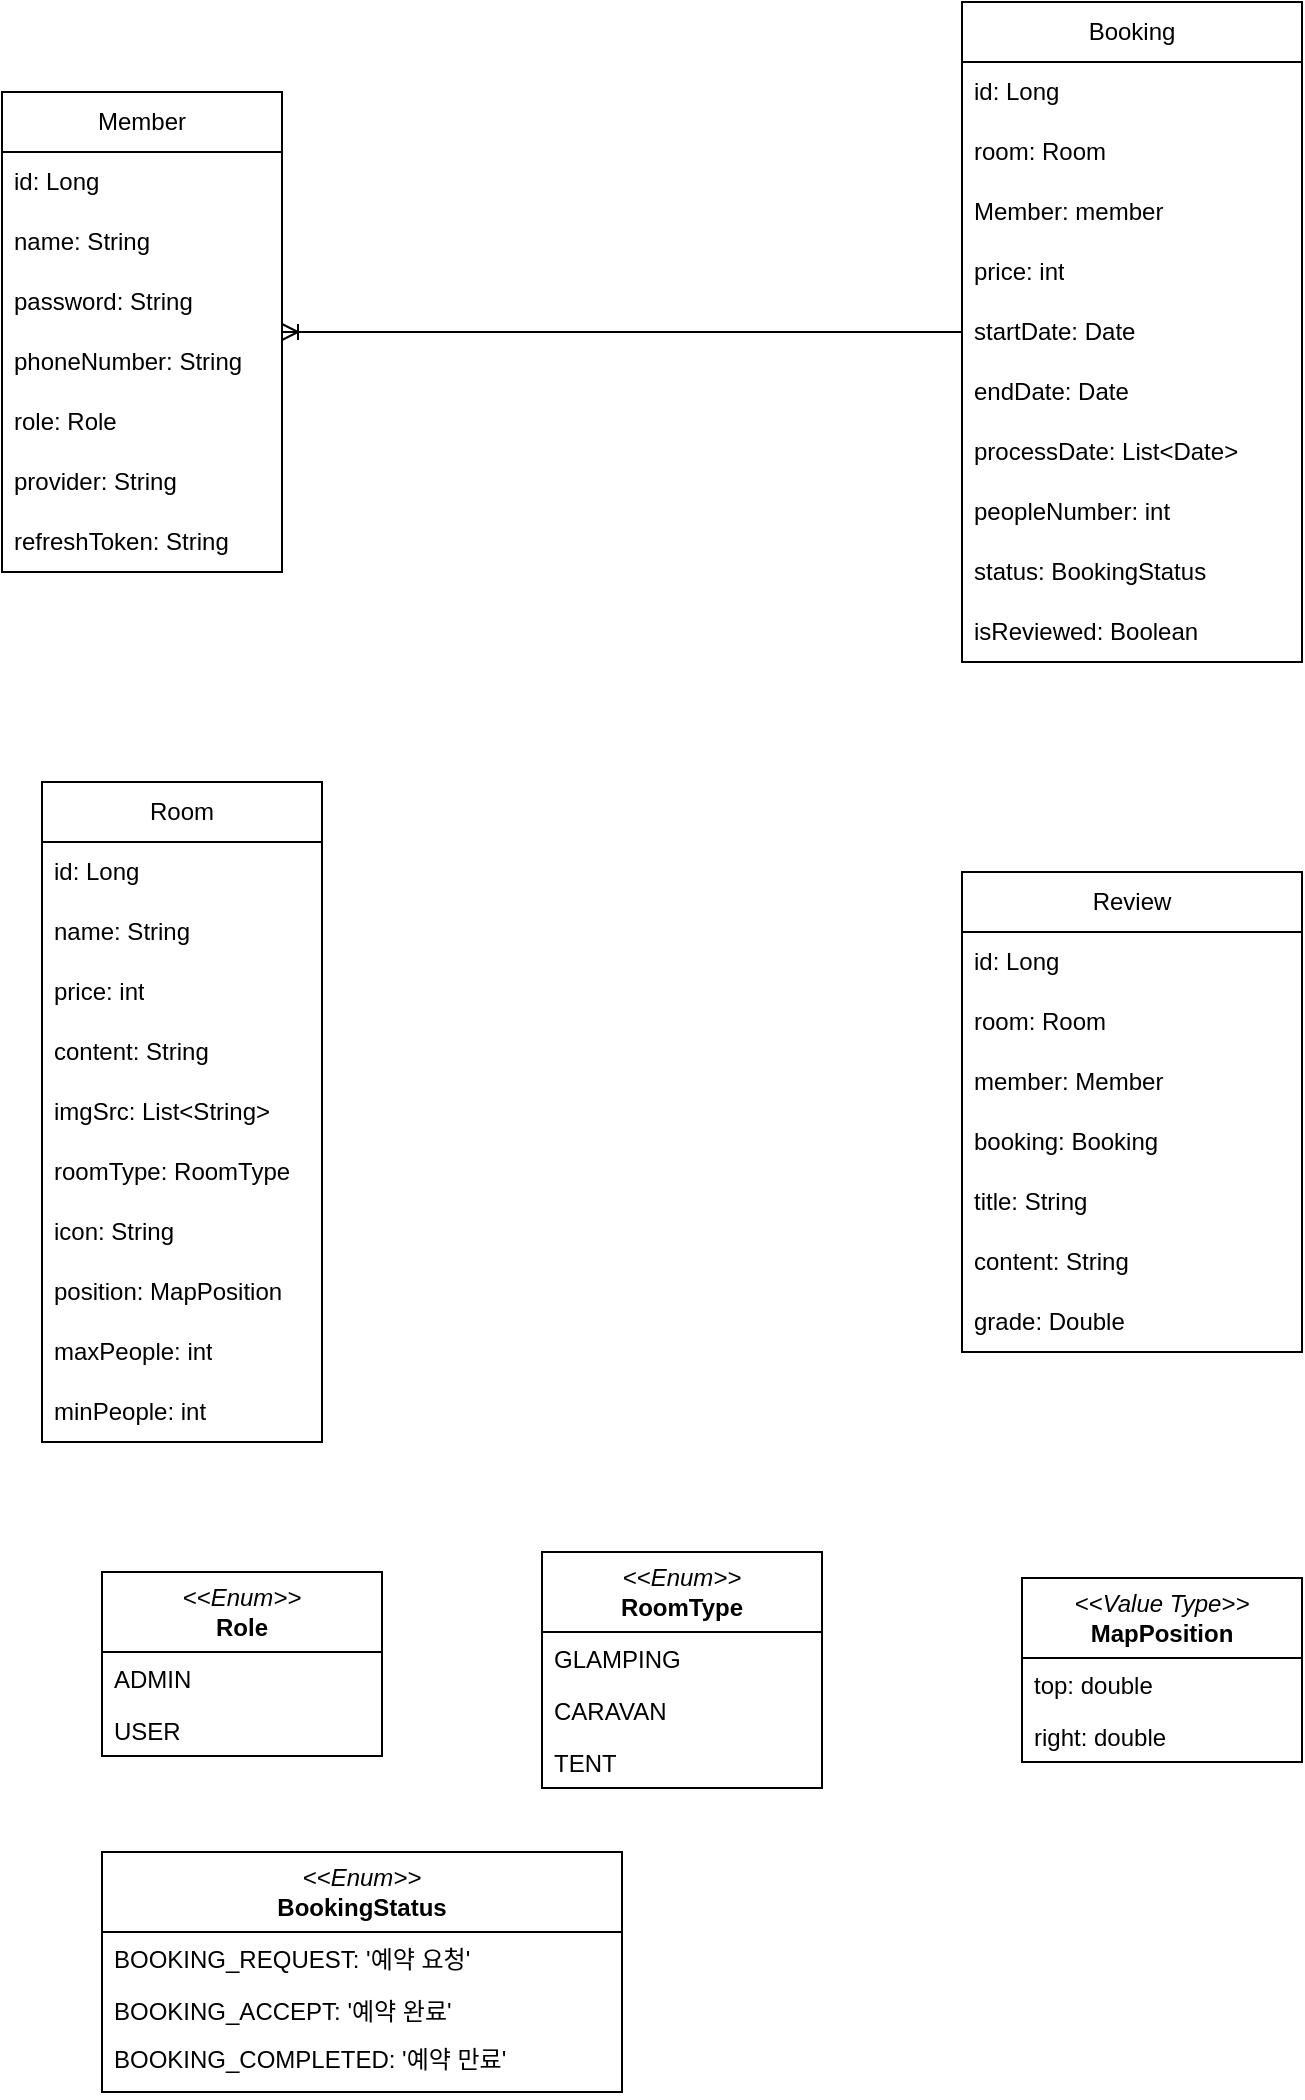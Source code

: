 <mxfile version="21.3.6" type="github">
  <diagram id="C5RBs43oDa-KdzZeNtuy" name="Page-1">
    <mxGraphModel dx="1134" dy="756" grid="1" gridSize="10" guides="1" tooltips="1" connect="1" arrows="1" fold="1" page="1" pageScale="1" pageWidth="2339" pageHeight="3300" math="0" shadow="0">
      <root>
        <mxCell id="WIyWlLk6GJQsqaUBKTNV-0" />
        <mxCell id="WIyWlLk6GJQsqaUBKTNV-1" parent="WIyWlLk6GJQsqaUBKTNV-0" />
        <mxCell id="GNKMzHsvgXv8EjFSDzN3-5" value="Member" style="swimlane;fontStyle=0;childLayout=stackLayout;horizontal=1;startSize=30;horizontalStack=0;resizeParent=1;resizeParentMax=0;resizeLast=0;collapsible=1;marginBottom=0;whiteSpace=wrap;html=1;" parent="WIyWlLk6GJQsqaUBKTNV-1" vertex="1">
          <mxGeometry x="90" y="70" width="140" height="240" as="geometry" />
        </mxCell>
        <mxCell id="GNKMzHsvgXv8EjFSDzN3-6" value="id: Long" style="text;strokeColor=none;fillColor=none;align=left;verticalAlign=middle;spacingLeft=4;spacingRight=4;overflow=hidden;points=[[0,0.5],[1,0.5]];portConstraint=eastwest;rotatable=0;whiteSpace=wrap;html=1;" parent="GNKMzHsvgXv8EjFSDzN3-5" vertex="1">
          <mxGeometry y="30" width="140" height="30" as="geometry" />
        </mxCell>
        <mxCell id="GNKMzHsvgXv8EjFSDzN3-7" value="name: String" style="text;strokeColor=none;fillColor=none;align=left;verticalAlign=middle;spacingLeft=4;spacingRight=4;overflow=hidden;points=[[0,0.5],[1,0.5]];portConstraint=eastwest;rotatable=0;whiteSpace=wrap;html=1;" parent="GNKMzHsvgXv8EjFSDzN3-5" vertex="1">
          <mxGeometry y="60" width="140" height="30" as="geometry" />
        </mxCell>
        <mxCell id="GNKMzHsvgXv8EjFSDzN3-10" value="password: String" style="text;strokeColor=none;fillColor=none;align=left;verticalAlign=middle;spacingLeft=4;spacingRight=4;overflow=hidden;points=[[0,0.5],[1,0.5]];portConstraint=eastwest;rotatable=0;whiteSpace=wrap;html=1;" parent="GNKMzHsvgXv8EjFSDzN3-5" vertex="1">
          <mxGeometry y="90" width="140" height="30" as="geometry" />
        </mxCell>
        <mxCell id="GNKMzHsvgXv8EjFSDzN3-8" value="phoneNumber: String" style="text;strokeColor=none;fillColor=none;align=left;verticalAlign=middle;spacingLeft=4;spacingRight=4;overflow=hidden;points=[[0,0.5],[1,0.5]];portConstraint=eastwest;rotatable=0;whiteSpace=wrap;html=1;" parent="GNKMzHsvgXv8EjFSDzN3-5" vertex="1">
          <mxGeometry y="120" width="140" height="30" as="geometry" />
        </mxCell>
        <mxCell id="GNKMzHsvgXv8EjFSDzN3-24" value="role: Role" style="text;strokeColor=none;fillColor=none;align=left;verticalAlign=middle;spacingLeft=4;spacingRight=4;overflow=hidden;points=[[0,0.5],[1,0.5]];portConstraint=eastwest;rotatable=0;whiteSpace=wrap;html=1;" parent="GNKMzHsvgXv8EjFSDzN3-5" vertex="1">
          <mxGeometry y="150" width="140" height="30" as="geometry" />
        </mxCell>
        <mxCell id="GNKMzHsvgXv8EjFSDzN3-25" value="provider: String" style="text;strokeColor=none;fillColor=none;align=left;verticalAlign=middle;spacingLeft=4;spacingRight=4;overflow=hidden;points=[[0,0.5],[1,0.5]];portConstraint=eastwest;rotatable=0;whiteSpace=wrap;html=1;" parent="GNKMzHsvgXv8EjFSDzN3-5" vertex="1">
          <mxGeometry y="180" width="140" height="30" as="geometry" />
        </mxCell>
        <mxCell id="GNKMzHsvgXv8EjFSDzN3-26" value="refreshToken: String" style="text;strokeColor=none;fillColor=none;align=left;verticalAlign=middle;spacingLeft=4;spacingRight=4;overflow=hidden;points=[[0,0.5],[1,0.5]];portConstraint=eastwest;rotatable=0;whiteSpace=wrap;html=1;" parent="GNKMzHsvgXv8EjFSDzN3-5" vertex="1">
          <mxGeometry y="210" width="140" height="30" as="geometry" />
        </mxCell>
        <mxCell id="GNKMzHsvgXv8EjFSDzN3-18" value="&lt;i&gt;&amp;lt;&amp;lt;Enum&amp;gt;&amp;gt;&lt;/i&gt;&lt;br&gt;&lt;b&gt;Role&lt;/b&gt;" style="swimlane;fontStyle=0;childLayout=stackLayout;horizontal=1;startSize=40;fillColor=none;horizontalStack=0;resizeParent=1;resizeParentMax=0;resizeLast=0;collapsible=1;marginBottom=0;whiteSpace=wrap;html=1;" parent="WIyWlLk6GJQsqaUBKTNV-1" vertex="1">
          <mxGeometry x="140" y="810" width="140" height="92" as="geometry" />
        </mxCell>
        <mxCell id="GNKMzHsvgXv8EjFSDzN3-19" value="ADMIN" style="text;strokeColor=none;fillColor=none;align=left;verticalAlign=top;spacingLeft=4;spacingRight=4;overflow=hidden;rotatable=0;points=[[0,0.5],[1,0.5]];portConstraint=eastwest;whiteSpace=wrap;html=1;" parent="GNKMzHsvgXv8EjFSDzN3-18" vertex="1">
          <mxGeometry y="40" width="140" height="26" as="geometry" />
        </mxCell>
        <mxCell id="GNKMzHsvgXv8EjFSDzN3-20" value="USER&lt;br&gt;" style="text;strokeColor=none;fillColor=none;align=left;verticalAlign=top;spacingLeft=4;spacingRight=4;overflow=hidden;rotatable=0;points=[[0,0.5],[1,0.5]];portConstraint=eastwest;whiteSpace=wrap;html=1;" parent="GNKMzHsvgXv8EjFSDzN3-18" vertex="1">
          <mxGeometry y="66" width="140" height="26" as="geometry" />
        </mxCell>
        <mxCell id="GNKMzHsvgXv8EjFSDzN3-28" value="Room" style="swimlane;fontStyle=0;childLayout=stackLayout;horizontal=1;startSize=30;horizontalStack=0;resizeParent=1;resizeParentMax=0;resizeLast=0;collapsible=1;marginBottom=0;whiteSpace=wrap;html=1;" parent="WIyWlLk6GJQsqaUBKTNV-1" vertex="1">
          <mxGeometry x="110" y="415" width="140" height="330" as="geometry" />
        </mxCell>
        <mxCell id="GNKMzHsvgXv8EjFSDzN3-29" value="id: Long" style="text;strokeColor=none;fillColor=none;align=left;verticalAlign=middle;spacingLeft=4;spacingRight=4;overflow=hidden;points=[[0,0.5],[1,0.5]];portConstraint=eastwest;rotatable=0;whiteSpace=wrap;html=1;" parent="GNKMzHsvgXv8EjFSDzN3-28" vertex="1">
          <mxGeometry y="30" width="140" height="30" as="geometry" />
        </mxCell>
        <mxCell id="GNKMzHsvgXv8EjFSDzN3-30" value="name: String" style="text;strokeColor=none;fillColor=none;align=left;verticalAlign=middle;spacingLeft=4;spacingRight=4;overflow=hidden;points=[[0,0.5],[1,0.5]];portConstraint=eastwest;rotatable=0;whiteSpace=wrap;html=1;" parent="GNKMzHsvgXv8EjFSDzN3-28" vertex="1">
          <mxGeometry y="60" width="140" height="30" as="geometry" />
        </mxCell>
        <mxCell id="GNKMzHsvgXv8EjFSDzN3-31" value="price: int" style="text;strokeColor=none;fillColor=none;align=left;verticalAlign=middle;spacingLeft=4;spacingRight=4;overflow=hidden;points=[[0,0.5],[1,0.5]];portConstraint=eastwest;rotatable=0;whiteSpace=wrap;html=1;" parent="GNKMzHsvgXv8EjFSDzN3-28" vertex="1">
          <mxGeometry y="90" width="140" height="30" as="geometry" />
        </mxCell>
        <mxCell id="GNKMzHsvgXv8EjFSDzN3-32" value="content: String" style="text;strokeColor=none;fillColor=none;align=left;verticalAlign=middle;spacingLeft=4;spacingRight=4;overflow=hidden;points=[[0,0.5],[1,0.5]];portConstraint=eastwest;rotatable=0;whiteSpace=wrap;html=1;" parent="GNKMzHsvgXv8EjFSDzN3-28" vertex="1">
          <mxGeometry y="120" width="140" height="30" as="geometry" />
        </mxCell>
        <mxCell id="GNKMzHsvgXv8EjFSDzN3-33" value="imgSrc: List&amp;lt;String&amp;gt;" style="text;strokeColor=none;fillColor=none;align=left;verticalAlign=middle;spacingLeft=4;spacingRight=4;overflow=hidden;points=[[0,0.5],[1,0.5]];portConstraint=eastwest;rotatable=0;whiteSpace=wrap;html=1;" parent="GNKMzHsvgXv8EjFSDzN3-28" vertex="1">
          <mxGeometry y="150" width="140" height="30" as="geometry" />
        </mxCell>
        <mxCell id="GNKMzHsvgXv8EjFSDzN3-34" value="roomType: RoomType" style="text;strokeColor=none;fillColor=none;align=left;verticalAlign=middle;spacingLeft=4;spacingRight=4;overflow=hidden;points=[[0,0.5],[1,0.5]];portConstraint=eastwest;rotatable=0;whiteSpace=wrap;html=1;" parent="GNKMzHsvgXv8EjFSDzN3-28" vertex="1">
          <mxGeometry y="180" width="140" height="30" as="geometry" />
        </mxCell>
        <mxCell id="GNKMzHsvgXv8EjFSDzN3-35" value="icon: String" style="text;strokeColor=none;fillColor=none;align=left;verticalAlign=middle;spacingLeft=4;spacingRight=4;overflow=hidden;points=[[0,0.5],[1,0.5]];portConstraint=eastwest;rotatable=0;whiteSpace=wrap;html=1;" parent="GNKMzHsvgXv8EjFSDzN3-28" vertex="1">
          <mxGeometry y="210" width="140" height="30" as="geometry" />
        </mxCell>
        <mxCell id="GNKMzHsvgXv8EjFSDzN3-40" value="position: MapPosition" style="text;strokeColor=none;fillColor=none;align=left;verticalAlign=middle;spacingLeft=4;spacingRight=4;overflow=hidden;points=[[0,0.5],[1,0.5]];portConstraint=eastwest;rotatable=0;whiteSpace=wrap;html=1;" parent="GNKMzHsvgXv8EjFSDzN3-28" vertex="1">
          <mxGeometry y="240" width="140" height="30" as="geometry" />
        </mxCell>
        <mxCell id="GNKMzHsvgXv8EjFSDzN3-41" value="maxPeople: int" style="text;strokeColor=none;fillColor=none;align=left;verticalAlign=middle;spacingLeft=4;spacingRight=4;overflow=hidden;points=[[0,0.5],[1,0.5]];portConstraint=eastwest;rotatable=0;whiteSpace=wrap;html=1;" parent="GNKMzHsvgXv8EjFSDzN3-28" vertex="1">
          <mxGeometry y="270" width="140" height="30" as="geometry" />
        </mxCell>
        <mxCell id="GNKMzHsvgXv8EjFSDzN3-42" value="minPeople: int" style="text;strokeColor=none;fillColor=none;align=left;verticalAlign=middle;spacingLeft=4;spacingRight=4;overflow=hidden;points=[[0,0.5],[1,0.5]];portConstraint=eastwest;rotatable=0;whiteSpace=wrap;html=1;" parent="GNKMzHsvgXv8EjFSDzN3-28" vertex="1">
          <mxGeometry y="300" width="140" height="30" as="geometry" />
        </mxCell>
        <mxCell id="GNKMzHsvgXv8EjFSDzN3-36" value="&lt;i&gt;&amp;lt;&amp;lt;Enum&amp;gt;&amp;gt;&lt;/i&gt;&lt;br&gt;&lt;b&gt;RoomType&lt;/b&gt;" style="swimlane;fontStyle=0;childLayout=stackLayout;horizontal=1;startSize=40;fillColor=none;horizontalStack=0;resizeParent=1;resizeParentMax=0;resizeLast=0;collapsible=1;marginBottom=0;whiteSpace=wrap;html=1;" parent="WIyWlLk6GJQsqaUBKTNV-1" vertex="1">
          <mxGeometry x="360" y="800" width="140" height="118" as="geometry" />
        </mxCell>
        <mxCell id="GNKMzHsvgXv8EjFSDzN3-37" value="GLAMPING" style="text;strokeColor=none;fillColor=none;align=left;verticalAlign=top;spacingLeft=4;spacingRight=4;overflow=hidden;rotatable=0;points=[[0,0.5],[1,0.5]];portConstraint=eastwest;whiteSpace=wrap;html=1;" parent="GNKMzHsvgXv8EjFSDzN3-36" vertex="1">
          <mxGeometry y="40" width="140" height="26" as="geometry" />
        </mxCell>
        <mxCell id="GNKMzHsvgXv8EjFSDzN3-38" value="CARAVAN" style="text;strokeColor=none;fillColor=none;align=left;verticalAlign=top;spacingLeft=4;spacingRight=4;overflow=hidden;rotatable=0;points=[[0,0.5],[1,0.5]];portConstraint=eastwest;whiteSpace=wrap;html=1;" parent="GNKMzHsvgXv8EjFSDzN3-36" vertex="1">
          <mxGeometry y="66" width="140" height="26" as="geometry" />
        </mxCell>
        <mxCell id="GNKMzHsvgXv8EjFSDzN3-39" value="TENT" style="text;strokeColor=none;fillColor=none;align=left;verticalAlign=top;spacingLeft=4;spacingRight=4;overflow=hidden;rotatable=0;points=[[0,0.5],[1,0.5]];portConstraint=eastwest;whiteSpace=wrap;html=1;" parent="GNKMzHsvgXv8EjFSDzN3-36" vertex="1">
          <mxGeometry y="92" width="140" height="26" as="geometry" />
        </mxCell>
        <mxCell id="GNKMzHsvgXv8EjFSDzN3-43" value="&lt;i&gt;&amp;lt;&amp;lt;Value Type&amp;gt;&amp;gt;&lt;/i&gt;&lt;br&gt;&lt;b&gt;MapPosition&lt;/b&gt;" style="swimlane;fontStyle=0;childLayout=stackLayout;horizontal=1;startSize=40;fillColor=none;horizontalStack=0;resizeParent=1;resizeParentMax=0;resizeLast=0;collapsible=1;marginBottom=0;whiteSpace=wrap;html=1;" parent="WIyWlLk6GJQsqaUBKTNV-1" vertex="1">
          <mxGeometry x="600" y="813" width="140" height="92" as="geometry" />
        </mxCell>
        <mxCell id="GNKMzHsvgXv8EjFSDzN3-44" value="top: double" style="text;strokeColor=none;fillColor=none;align=left;verticalAlign=top;spacingLeft=4;spacingRight=4;overflow=hidden;rotatable=0;points=[[0,0.5],[1,0.5]];portConstraint=eastwest;whiteSpace=wrap;html=1;" parent="GNKMzHsvgXv8EjFSDzN3-43" vertex="1">
          <mxGeometry y="40" width="140" height="26" as="geometry" />
        </mxCell>
        <mxCell id="GNKMzHsvgXv8EjFSDzN3-45" value="right: double" style="text;strokeColor=none;fillColor=none;align=left;verticalAlign=top;spacingLeft=4;spacingRight=4;overflow=hidden;rotatable=0;points=[[0,0.5],[1,0.5]];portConstraint=eastwest;whiteSpace=wrap;html=1;" parent="GNKMzHsvgXv8EjFSDzN3-43" vertex="1">
          <mxGeometry y="66" width="140" height="26" as="geometry" />
        </mxCell>
        <mxCell id="GNKMzHsvgXv8EjFSDzN3-47" value="Booking" style="swimlane;fontStyle=0;childLayout=stackLayout;horizontal=1;startSize=30;horizontalStack=0;resizeParent=1;resizeParentMax=0;resizeLast=0;collapsible=1;marginBottom=0;whiteSpace=wrap;html=1;" parent="WIyWlLk6GJQsqaUBKTNV-1" vertex="1">
          <mxGeometry x="570" y="25" width="170" height="330" as="geometry" />
        </mxCell>
        <mxCell id="GNKMzHsvgXv8EjFSDzN3-48" value="id: Long" style="text;strokeColor=none;fillColor=none;align=left;verticalAlign=middle;spacingLeft=4;spacingRight=4;overflow=hidden;points=[[0,0.5],[1,0.5]];portConstraint=eastwest;rotatable=0;whiteSpace=wrap;html=1;" parent="GNKMzHsvgXv8EjFSDzN3-47" vertex="1">
          <mxGeometry y="30" width="170" height="30" as="geometry" />
        </mxCell>
        <mxCell id="GNKMzHsvgXv8EjFSDzN3-49" value="room: Room" style="text;strokeColor=none;fillColor=none;align=left;verticalAlign=middle;spacingLeft=4;spacingRight=4;overflow=hidden;points=[[0,0.5],[1,0.5]];portConstraint=eastwest;rotatable=0;whiteSpace=wrap;html=1;" parent="GNKMzHsvgXv8EjFSDzN3-47" vertex="1">
          <mxGeometry y="60" width="170" height="30" as="geometry" />
        </mxCell>
        <mxCell id="GNKMzHsvgXv8EjFSDzN3-50" value="Member: member" style="text;strokeColor=none;fillColor=none;align=left;verticalAlign=middle;spacingLeft=4;spacingRight=4;overflow=hidden;points=[[0,0.5],[1,0.5]];portConstraint=eastwest;rotatable=0;whiteSpace=wrap;html=1;" parent="GNKMzHsvgXv8EjFSDzN3-47" vertex="1">
          <mxGeometry y="90" width="170" height="30" as="geometry" />
        </mxCell>
        <mxCell id="GNKMzHsvgXv8EjFSDzN3-51" value="price: int" style="text;strokeColor=none;fillColor=none;align=left;verticalAlign=middle;spacingLeft=4;spacingRight=4;overflow=hidden;points=[[0,0.5],[1,0.5]];portConstraint=eastwest;rotatable=0;whiteSpace=wrap;html=1;" parent="GNKMzHsvgXv8EjFSDzN3-47" vertex="1">
          <mxGeometry y="120" width="170" height="30" as="geometry" />
        </mxCell>
        <mxCell id="GNKMzHsvgXv8EjFSDzN3-52" value="startDate: Date" style="text;strokeColor=none;fillColor=none;align=left;verticalAlign=middle;spacingLeft=4;spacingRight=4;overflow=hidden;points=[[0,0.5],[1,0.5]];portConstraint=eastwest;rotatable=0;whiteSpace=wrap;html=1;" parent="GNKMzHsvgXv8EjFSDzN3-47" vertex="1">
          <mxGeometry y="150" width="170" height="30" as="geometry" />
        </mxCell>
        <mxCell id="GNKMzHsvgXv8EjFSDzN3-53" value="endDate: Date" style="text;strokeColor=none;fillColor=none;align=left;verticalAlign=middle;spacingLeft=4;spacingRight=4;overflow=hidden;points=[[0,0.5],[1,0.5]];portConstraint=eastwest;rotatable=0;whiteSpace=wrap;html=1;" parent="GNKMzHsvgXv8EjFSDzN3-47" vertex="1">
          <mxGeometry y="180" width="170" height="30" as="geometry" />
        </mxCell>
        <mxCell id="GNKMzHsvgXv8EjFSDzN3-54" value="processDate: List&amp;lt;Date&amp;gt;" style="text;strokeColor=none;fillColor=none;align=left;verticalAlign=middle;spacingLeft=4;spacingRight=4;overflow=hidden;points=[[0,0.5],[1,0.5]];portConstraint=eastwest;rotatable=0;whiteSpace=wrap;html=1;" parent="GNKMzHsvgXv8EjFSDzN3-47" vertex="1">
          <mxGeometry y="210" width="170" height="30" as="geometry" />
        </mxCell>
        <mxCell id="GNKMzHsvgXv8EjFSDzN3-55" value="peopleNumber: int" style="text;strokeColor=none;fillColor=none;align=left;verticalAlign=middle;spacingLeft=4;spacingRight=4;overflow=hidden;points=[[0,0.5],[1,0.5]];portConstraint=eastwest;rotatable=0;whiteSpace=wrap;html=1;" parent="GNKMzHsvgXv8EjFSDzN3-47" vertex="1">
          <mxGeometry y="240" width="170" height="30" as="geometry" />
        </mxCell>
        <mxCell id="GNKMzHsvgXv8EjFSDzN3-56" value="status: BookingStatus" style="text;strokeColor=none;fillColor=none;align=left;verticalAlign=middle;spacingLeft=4;spacingRight=4;overflow=hidden;points=[[0,0.5],[1,0.5]];portConstraint=eastwest;rotatable=0;whiteSpace=wrap;html=1;" parent="GNKMzHsvgXv8EjFSDzN3-47" vertex="1">
          <mxGeometry y="270" width="170" height="30" as="geometry" />
        </mxCell>
        <mxCell id="GNKMzHsvgXv8EjFSDzN3-57" value="isReviewed: Boolean" style="text;strokeColor=none;fillColor=none;align=left;verticalAlign=middle;spacingLeft=4;spacingRight=4;overflow=hidden;points=[[0,0.5],[1,0.5]];portConstraint=eastwest;rotatable=0;whiteSpace=wrap;html=1;" parent="GNKMzHsvgXv8EjFSDzN3-47" vertex="1">
          <mxGeometry y="300" width="170" height="30" as="geometry" />
        </mxCell>
        <mxCell id="GNKMzHsvgXv8EjFSDzN3-58" value="&lt;i&gt;&amp;lt;&amp;lt;Enum&amp;gt;&amp;gt;&lt;/i&gt;&lt;br&gt;&lt;b&gt;BookingStatus&lt;/b&gt;" style="swimlane;fontStyle=0;childLayout=stackLayout;horizontal=1;startSize=40;fillColor=none;horizontalStack=0;resizeParent=1;resizeParentMax=0;resizeLast=0;collapsible=1;marginBottom=0;whiteSpace=wrap;html=1;" parent="WIyWlLk6GJQsqaUBKTNV-1" vertex="1">
          <mxGeometry x="140" y="950" width="260" height="120" as="geometry" />
        </mxCell>
        <mxCell id="GNKMzHsvgXv8EjFSDzN3-59" value="BOOKING_REQUEST: &#39;예약 요청&#39;" style="text;strokeColor=none;fillColor=none;align=left;verticalAlign=top;spacingLeft=4;spacingRight=4;overflow=hidden;rotatable=0;points=[[0,0.5],[1,0.5]];portConstraint=eastwest;whiteSpace=wrap;html=1;" parent="GNKMzHsvgXv8EjFSDzN3-58" vertex="1">
          <mxGeometry y="40" width="260" height="26" as="geometry" />
        </mxCell>
        <mxCell id="GNKMzHsvgXv8EjFSDzN3-60" value="BOOKING_ACCEPT: &#39;예약 완료&#39;" style="text;strokeColor=none;fillColor=none;align=left;verticalAlign=top;spacingLeft=4;spacingRight=4;overflow=hidden;rotatable=0;points=[[0,0.5],[1,0.5]];portConstraint=eastwest;whiteSpace=wrap;html=1;" parent="GNKMzHsvgXv8EjFSDzN3-58" vertex="1">
          <mxGeometry y="66" width="260" height="24" as="geometry" />
        </mxCell>
        <mxCell id="GNKMzHsvgXv8EjFSDzN3-61" value="BOOKING_COMPLETED: &#39;예약 만료&#39;" style="text;strokeColor=none;fillColor=none;align=left;verticalAlign=top;spacingLeft=4;spacingRight=4;overflow=hidden;rotatable=0;points=[[0,0.5],[1,0.5]];portConstraint=eastwest;whiteSpace=wrap;html=1;" parent="GNKMzHsvgXv8EjFSDzN3-58" vertex="1">
          <mxGeometry y="90" width="260" height="30" as="geometry" />
        </mxCell>
        <mxCell id="GNKMzHsvgXv8EjFSDzN3-62" value="Review" style="swimlane;fontStyle=0;childLayout=stackLayout;horizontal=1;startSize=30;horizontalStack=0;resizeParent=1;resizeParentMax=0;resizeLast=0;collapsible=1;marginBottom=0;whiteSpace=wrap;html=1;" parent="WIyWlLk6GJQsqaUBKTNV-1" vertex="1">
          <mxGeometry x="570" y="460" width="170" height="240" as="geometry" />
        </mxCell>
        <mxCell id="GNKMzHsvgXv8EjFSDzN3-63" value="id: Long" style="text;strokeColor=none;fillColor=none;align=left;verticalAlign=middle;spacingLeft=4;spacingRight=4;overflow=hidden;points=[[0,0.5],[1,0.5]];portConstraint=eastwest;rotatable=0;whiteSpace=wrap;html=1;" parent="GNKMzHsvgXv8EjFSDzN3-62" vertex="1">
          <mxGeometry y="30" width="170" height="30" as="geometry" />
        </mxCell>
        <mxCell id="GNKMzHsvgXv8EjFSDzN3-64" value="room: Room" style="text;strokeColor=none;fillColor=none;align=left;verticalAlign=middle;spacingLeft=4;spacingRight=4;overflow=hidden;points=[[0,0.5],[1,0.5]];portConstraint=eastwest;rotatable=0;whiteSpace=wrap;html=1;" parent="GNKMzHsvgXv8EjFSDzN3-62" vertex="1">
          <mxGeometry y="60" width="170" height="30" as="geometry" />
        </mxCell>
        <mxCell id="GNKMzHsvgXv8EjFSDzN3-65" value="member: Member" style="text;strokeColor=none;fillColor=none;align=left;verticalAlign=middle;spacingLeft=4;spacingRight=4;overflow=hidden;points=[[0,0.5],[1,0.5]];portConstraint=eastwest;rotatable=0;whiteSpace=wrap;html=1;" parent="GNKMzHsvgXv8EjFSDzN3-62" vertex="1">
          <mxGeometry y="90" width="170" height="30" as="geometry" />
        </mxCell>
        <mxCell id="GNKMzHsvgXv8EjFSDzN3-66" value="booking: Booking" style="text;strokeColor=none;fillColor=none;align=left;verticalAlign=middle;spacingLeft=4;spacingRight=4;overflow=hidden;points=[[0,0.5],[1,0.5]];portConstraint=eastwest;rotatable=0;whiteSpace=wrap;html=1;" parent="GNKMzHsvgXv8EjFSDzN3-62" vertex="1">
          <mxGeometry y="120" width="170" height="30" as="geometry" />
        </mxCell>
        <mxCell id="GNKMzHsvgXv8EjFSDzN3-67" value="title: String" style="text;strokeColor=none;fillColor=none;align=left;verticalAlign=middle;spacingLeft=4;spacingRight=4;overflow=hidden;points=[[0,0.5],[1,0.5]];portConstraint=eastwest;rotatable=0;whiteSpace=wrap;html=1;" parent="GNKMzHsvgXv8EjFSDzN3-62" vertex="1">
          <mxGeometry y="150" width="170" height="30" as="geometry" />
        </mxCell>
        <mxCell id="GNKMzHsvgXv8EjFSDzN3-68" value="content: String" style="text;strokeColor=none;fillColor=none;align=left;verticalAlign=middle;spacingLeft=4;spacingRight=4;overflow=hidden;points=[[0,0.5],[1,0.5]];portConstraint=eastwest;rotatable=0;whiteSpace=wrap;html=1;" parent="GNKMzHsvgXv8EjFSDzN3-62" vertex="1">
          <mxGeometry y="180" width="170" height="30" as="geometry" />
        </mxCell>
        <mxCell id="GNKMzHsvgXv8EjFSDzN3-69" value="grade: Double" style="text;strokeColor=none;fillColor=none;align=left;verticalAlign=middle;spacingLeft=4;spacingRight=4;overflow=hidden;points=[[0,0.5],[1,0.5]];portConstraint=eastwest;rotatable=0;whiteSpace=wrap;html=1;" parent="GNKMzHsvgXv8EjFSDzN3-62" vertex="1">
          <mxGeometry y="210" width="170" height="30" as="geometry" />
        </mxCell>
        <mxCell id="GNKMzHsvgXv8EjFSDzN3-76" value="" style="edgeStyle=entityRelationEdgeStyle;fontSize=12;html=1;endArrow=ERoneToMany;rounded=0;" parent="WIyWlLk6GJQsqaUBKTNV-1" source="GNKMzHsvgXv8EjFSDzN3-47" target="GNKMzHsvgXv8EjFSDzN3-5" edge="1">
          <mxGeometry width="100" height="100" relative="1" as="geometry">
            <mxPoint x="260" y="430" as="sourcePoint" />
            <mxPoint x="360" y="330" as="targetPoint" />
          </mxGeometry>
        </mxCell>
      </root>
    </mxGraphModel>
  </diagram>
</mxfile>
